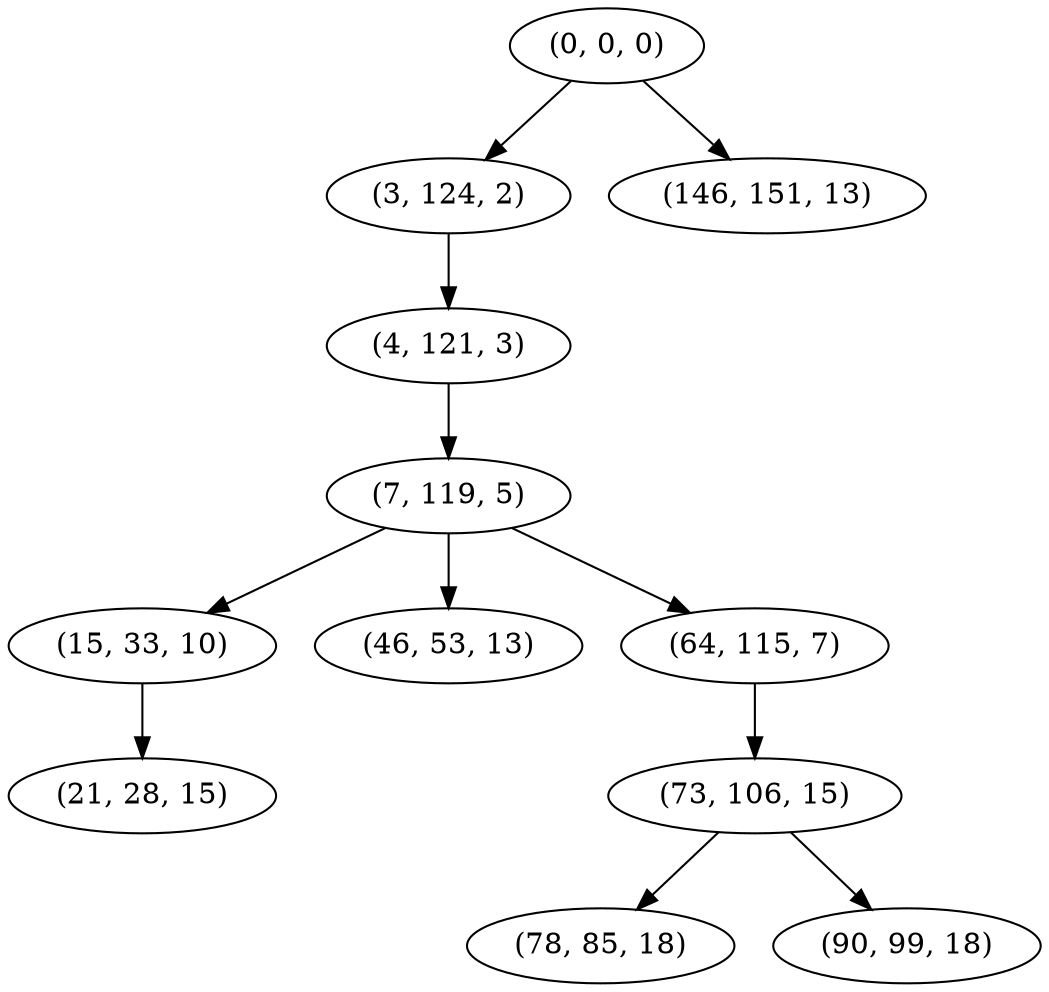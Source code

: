 digraph tree {
    "(0, 0, 0)";
    "(3, 124, 2)";
    "(4, 121, 3)";
    "(7, 119, 5)";
    "(15, 33, 10)";
    "(21, 28, 15)";
    "(46, 53, 13)";
    "(64, 115, 7)";
    "(73, 106, 15)";
    "(78, 85, 18)";
    "(90, 99, 18)";
    "(146, 151, 13)";
    "(0, 0, 0)" -> "(3, 124, 2)";
    "(0, 0, 0)" -> "(146, 151, 13)";
    "(3, 124, 2)" -> "(4, 121, 3)";
    "(4, 121, 3)" -> "(7, 119, 5)";
    "(7, 119, 5)" -> "(15, 33, 10)";
    "(7, 119, 5)" -> "(46, 53, 13)";
    "(7, 119, 5)" -> "(64, 115, 7)";
    "(15, 33, 10)" -> "(21, 28, 15)";
    "(64, 115, 7)" -> "(73, 106, 15)";
    "(73, 106, 15)" -> "(78, 85, 18)";
    "(73, 106, 15)" -> "(90, 99, 18)";
}
